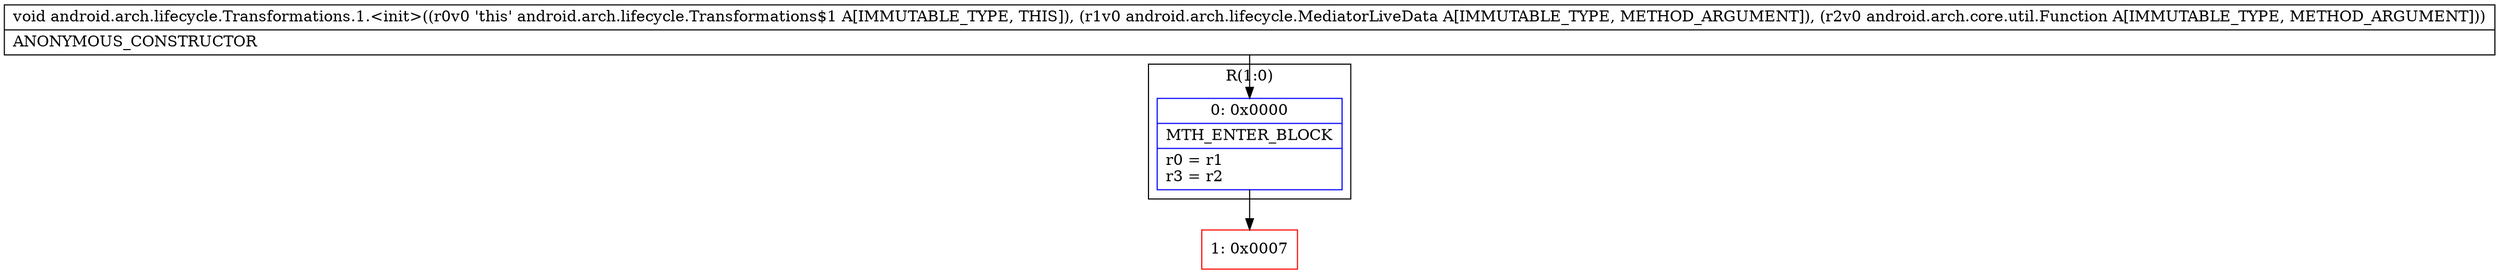 digraph "CFG forandroid.arch.lifecycle.Transformations.1.\<init\>(Landroid\/arch\/lifecycle\/MediatorLiveData;Landroid\/arch\/core\/util\/Function;)V" {
subgraph cluster_Region_110656958 {
label = "R(1:0)";
node [shape=record,color=blue];
Node_0 [shape=record,label="{0\:\ 0x0000|MTH_ENTER_BLOCK\l|r0 = r1\lr3 = r2\l}"];
}
Node_1 [shape=record,color=red,label="{1\:\ 0x0007}"];
MethodNode[shape=record,label="{void android.arch.lifecycle.Transformations.1.\<init\>((r0v0 'this' android.arch.lifecycle.Transformations$1 A[IMMUTABLE_TYPE, THIS]), (r1v0 android.arch.lifecycle.MediatorLiveData A[IMMUTABLE_TYPE, METHOD_ARGUMENT]), (r2v0 android.arch.core.util.Function A[IMMUTABLE_TYPE, METHOD_ARGUMENT]))  | ANONYMOUS_CONSTRUCTOR\l}"];
MethodNode -> Node_0;
Node_0 -> Node_1;
}

